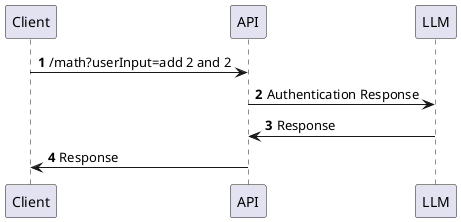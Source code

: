 @startuml

autonumber

Client -> API: /math?userInput=add 2 and 2
API -> LLM: Authentication Response
LLM -> API: Response
API -> Client: Response
@enduml
